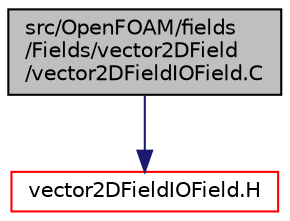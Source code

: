 digraph "src/OpenFOAM/fields/Fields/vector2DField/vector2DFieldIOField.C"
{
  bgcolor="transparent";
  edge [fontname="Helvetica",fontsize="10",labelfontname="Helvetica",labelfontsize="10"];
  node [fontname="Helvetica",fontsize="10",shape=record];
  Node0 [label="src/OpenFOAM/fields\l/Fields/vector2DField\l/vector2DFieldIOField.C",height=0.2,width=0.4,color="black", fillcolor="grey75", style="filled", fontcolor="black"];
  Node0 -> Node1 [color="midnightblue",fontsize="10",style="solid",fontname="Helvetica"];
  Node1 [label="vector2DFieldIOField.H",height=0.2,width=0.4,color="red",URL="$a10487.html"];
}

